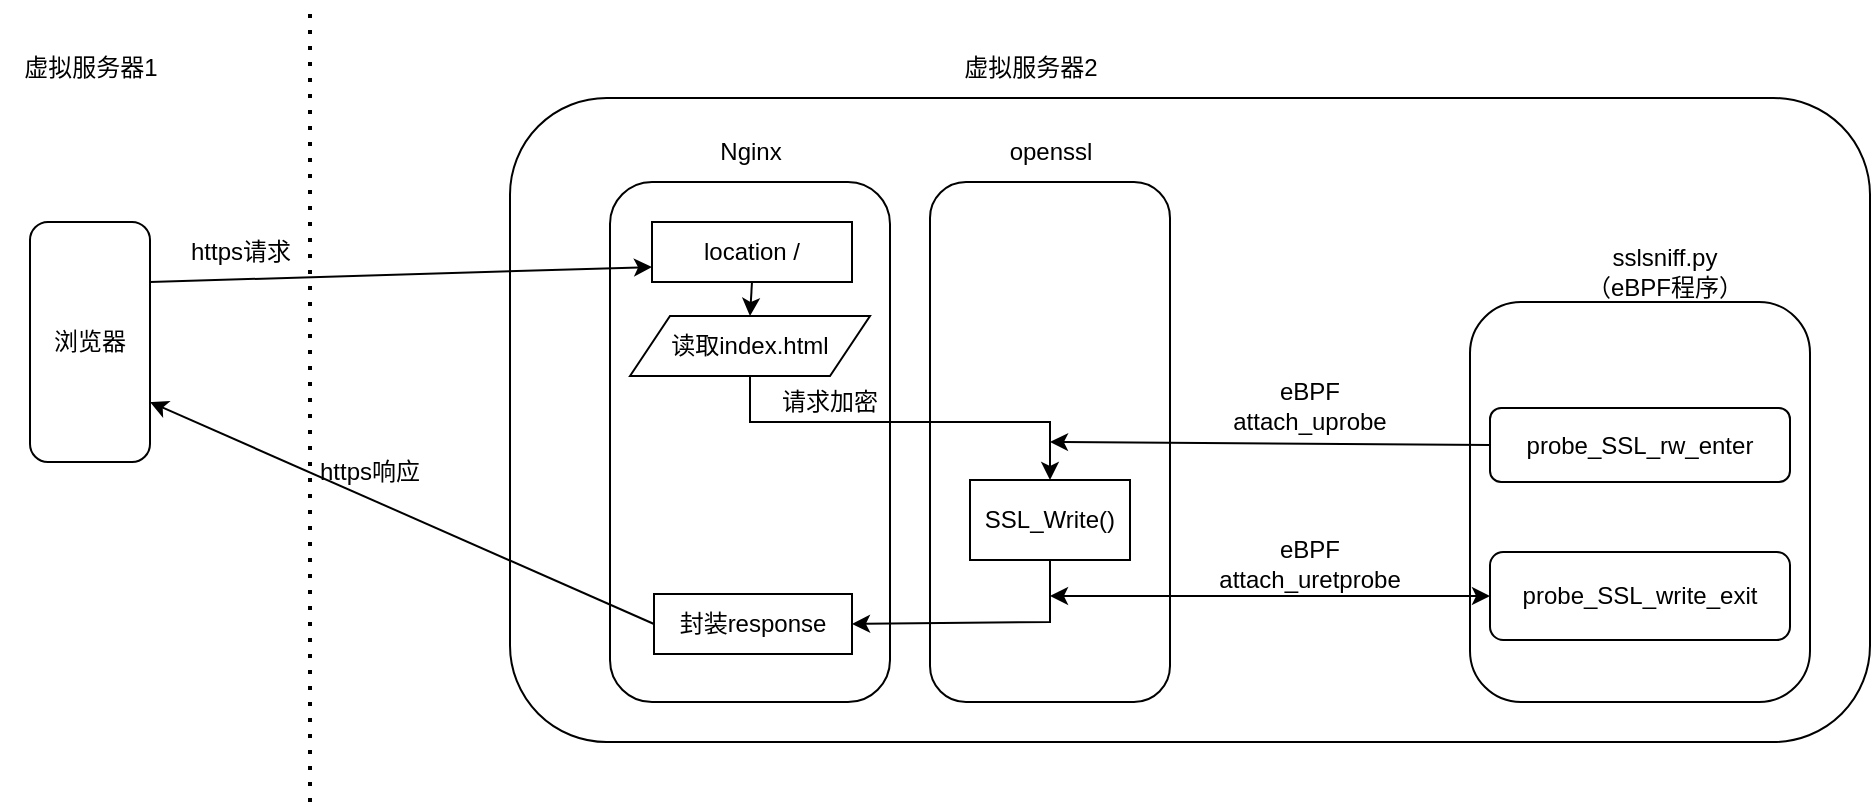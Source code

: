 <mxfile version="24.6.4" type="github">
  <diagram name="第 1 页" id="tCRuAkxE11DJBtC4yC23">
    <mxGraphModel dx="848" dy="556" grid="1" gridSize="10" guides="1" tooltips="1" connect="1" arrows="1" fold="1" page="1" pageScale="1" pageWidth="827" pageHeight="1169" math="0" shadow="0">
      <root>
        <mxCell id="0" />
        <mxCell id="1" parent="0" />
        <mxCell id="8VwFUUbj821_0IY4-gYr-1" value="浏览器" style="rounded=1;whiteSpace=wrap;html=1;" parent="1" vertex="1">
          <mxGeometry x="40" y="120" width="60" height="120" as="geometry" />
        </mxCell>
        <mxCell id="8VwFUUbj821_0IY4-gYr-3" value="" style="endArrow=none;dashed=1;html=1;dashPattern=1 3;strokeWidth=2;rounded=0;" parent="1" edge="1">
          <mxGeometry width="50" height="50" relative="1" as="geometry">
            <mxPoint x="180" y="410" as="sourcePoint" />
            <mxPoint x="180" y="10" as="targetPoint" />
          </mxGeometry>
        </mxCell>
        <mxCell id="8VwFUUbj821_0IY4-gYr-5" value="虚拟服务器2" style="text;html=1;align=center;verticalAlign=middle;resizable=0;points=[];autosize=1;strokeColor=none;fillColor=none;" parent="1" vertex="1">
          <mxGeometry x="495" y="28" width="90" height="30" as="geometry" />
        </mxCell>
        <mxCell id="8VwFUUbj821_0IY4-gYr-12" value="" style="rounded=1;whiteSpace=wrap;html=1;" parent="1" vertex="1">
          <mxGeometry x="280" y="58" width="680" height="322" as="geometry" />
        </mxCell>
        <mxCell id="8VwFUUbj821_0IY4-gYr-7" value="https请求" style="text;html=1;align=center;verticalAlign=middle;resizable=0;points=[];autosize=1;strokeColor=none;fillColor=none;" parent="1" vertex="1">
          <mxGeometry x="110" y="120" width="70" height="30" as="geometry" />
        </mxCell>
        <mxCell id="8VwFUUbj821_0IY4-gYr-8" value="" style="rounded=1;whiteSpace=wrap;html=1;" parent="1" vertex="1">
          <mxGeometry x="330" y="100" width="140" height="260" as="geometry" />
        </mxCell>
        <mxCell id="8VwFUUbj821_0IY4-gYr-14" value="读取index.html" style="shape=parallelogram;perimeter=parallelogramPerimeter;whiteSpace=wrap;html=1;fixedSize=1;" parent="1" vertex="1">
          <mxGeometry x="340" y="167" width="120" height="30" as="geometry" />
        </mxCell>
        <mxCell id="8VwFUUbj821_0IY4-gYr-16" value="" style="rounded=1;whiteSpace=wrap;html=1;" parent="1" vertex="1">
          <mxGeometry x="490" y="100" width="120" height="260" as="geometry" />
        </mxCell>
        <mxCell id="8VwFUUbj821_0IY4-gYr-17" value="openssl" style="text;html=1;align=center;verticalAlign=middle;resizable=0;points=[];autosize=1;strokeColor=none;fillColor=none;" parent="1" vertex="1">
          <mxGeometry x="520" y="70" width="60" height="30" as="geometry" />
        </mxCell>
        <mxCell id="8VwFUUbj821_0IY4-gYr-18" value="SSL_Write()" style="rounded=0;whiteSpace=wrap;html=1;" parent="1" vertex="1">
          <mxGeometry x="510" y="249" width="80" height="40" as="geometry" />
        </mxCell>
        <mxCell id="8VwFUUbj821_0IY4-gYr-20" value="请求加密" style="text;html=1;align=center;verticalAlign=middle;whiteSpace=wrap;rounded=0;" parent="1" vertex="1">
          <mxGeometry x="410" y="195" width="60" height="30" as="geometry" />
        </mxCell>
        <mxCell id="8VwFUUbj821_0IY4-gYr-23" value="" style="endArrow=classic;html=1;rounded=0;exitX=0.5;exitY=1;exitDx=0;exitDy=0;entryX=0.5;entryY=0;entryDx=0;entryDy=0;" parent="1" source="8VwFUUbj821_0IY4-gYr-14" target="8VwFUUbj821_0IY4-gYr-18" edge="1">
          <mxGeometry width="50" height="50" relative="1" as="geometry">
            <mxPoint x="390" y="270" as="sourcePoint" />
            <mxPoint x="550" y="240" as="targetPoint" />
            <Array as="points">
              <mxPoint x="400" y="220" />
              <mxPoint x="550" y="220" />
            </Array>
          </mxGeometry>
        </mxCell>
        <mxCell id="8VwFUUbj821_0IY4-gYr-24" value="Nginx" style="text;html=1;align=center;verticalAlign=middle;resizable=0;points=[];autosize=1;strokeColor=none;fillColor=none;" parent="1" vertex="1">
          <mxGeometry x="375" y="70" width="50" height="30" as="geometry" />
        </mxCell>
        <mxCell id="8VwFUUbj821_0IY4-gYr-28" value="location /" style="rounded=0;whiteSpace=wrap;html=1;" parent="1" vertex="1">
          <mxGeometry x="351" y="120" width="100" height="30" as="geometry" />
        </mxCell>
        <mxCell id="8VwFUUbj821_0IY4-gYr-30" value="" style="endArrow=classic;html=1;rounded=0;exitX=1;exitY=0.25;exitDx=0;exitDy=0;entryX=0;entryY=0.75;entryDx=0;entryDy=0;" parent="1" source="8VwFUUbj821_0IY4-gYr-1" target="8VwFUUbj821_0IY4-gYr-28" edge="1">
          <mxGeometry width="50" height="50" relative="1" as="geometry">
            <mxPoint x="390" y="270" as="sourcePoint" />
            <mxPoint x="440" y="220" as="targetPoint" />
          </mxGeometry>
        </mxCell>
        <mxCell id="8VwFUUbj821_0IY4-gYr-31" value="" style="endArrow=classic;html=1;rounded=0;exitX=0.5;exitY=1;exitDx=0;exitDy=0;entryX=0.5;entryY=0;entryDx=0;entryDy=0;" parent="1" source="8VwFUUbj821_0IY4-gYr-28" target="8VwFUUbj821_0IY4-gYr-14" edge="1">
          <mxGeometry width="50" height="50" relative="1" as="geometry">
            <mxPoint x="390" y="270" as="sourcePoint" />
            <mxPoint x="440" y="220" as="targetPoint" />
          </mxGeometry>
        </mxCell>
        <mxCell id="8VwFUUbj821_0IY4-gYr-32" value="封装response" style="rounded=0;whiteSpace=wrap;html=1;" parent="1" vertex="1">
          <mxGeometry x="352" y="306" width="99" height="30" as="geometry" />
        </mxCell>
        <mxCell id="8VwFUUbj821_0IY4-gYr-33" value="" style="endArrow=classic;html=1;rounded=0;entryX=1;entryY=0.5;entryDx=0;entryDy=0;exitX=0.5;exitY=1;exitDx=0;exitDy=0;" parent="1" source="8VwFUUbj821_0IY4-gYr-18" target="8VwFUUbj821_0IY4-gYr-32" edge="1">
          <mxGeometry width="50" height="50" relative="1" as="geometry">
            <mxPoint x="390" y="270" as="sourcePoint" />
            <mxPoint x="440" y="220" as="targetPoint" />
            <Array as="points">
              <mxPoint x="550" y="320" />
            </Array>
          </mxGeometry>
        </mxCell>
        <mxCell id="8VwFUUbj821_0IY4-gYr-37" value="" style="endArrow=classic;html=1;rounded=0;exitX=0;exitY=0.5;exitDx=0;exitDy=0;entryX=1;entryY=0.75;entryDx=0;entryDy=0;" parent="1" source="8VwFUUbj821_0IY4-gYr-32" target="8VwFUUbj821_0IY4-gYr-1" edge="1">
          <mxGeometry width="50" height="50" relative="1" as="geometry">
            <mxPoint x="390" y="270" as="sourcePoint" />
            <mxPoint x="440" y="220" as="targetPoint" />
          </mxGeometry>
        </mxCell>
        <mxCell id="8VwFUUbj821_0IY4-gYr-38" value="https响应" style="text;html=1;align=center;verticalAlign=middle;whiteSpace=wrap;rounded=0;" parent="1" vertex="1">
          <mxGeometry x="180" y="230" width="60" height="30" as="geometry" />
        </mxCell>
        <mxCell id="8VwFUUbj821_0IY4-gYr-39" value="" style="rounded=1;whiteSpace=wrap;html=1;" parent="1" vertex="1">
          <mxGeometry x="760" y="160" width="170" height="200" as="geometry" />
        </mxCell>
        <mxCell id="8VwFUUbj821_0IY4-gYr-40" value="sslsniff.py&lt;div&gt;（eBPF程序）&lt;/div&gt;" style="text;html=1;align=center;verticalAlign=middle;whiteSpace=wrap;rounded=0;" parent="1" vertex="1">
          <mxGeometry x="815" y="130" width="85" height="30" as="geometry" />
        </mxCell>
        <mxCell id="8VwFUUbj821_0IY4-gYr-42" value="probe_SSL_rw_enter" style="rounded=1;whiteSpace=wrap;html=1;" parent="1" vertex="1">
          <mxGeometry x="770" y="213" width="150" height="37" as="geometry" />
        </mxCell>
        <mxCell id="8VwFUUbj821_0IY4-gYr-46" value="eBPF&lt;div&gt;attach_uprobe&lt;br&gt;&lt;/div&gt;" style="text;html=1;align=center;verticalAlign=middle;whiteSpace=wrap;rounded=0;" parent="1" vertex="1">
          <mxGeometry x="640" y="197" width="80" height="30" as="geometry" />
        </mxCell>
        <mxCell id="8VwFUUbj821_0IY4-gYr-47" value="probe_SSL_write_exit" style="rounded=1;whiteSpace=wrap;html=1;" parent="1" vertex="1">
          <mxGeometry x="770" y="285" width="150" height="44" as="geometry" />
        </mxCell>
        <mxCell id="8VwFUUbj821_0IY4-gYr-50" value="eBPF&lt;div&gt;attach_uretprobe&lt;br&gt;&lt;/div&gt;" style="text;html=1;align=center;verticalAlign=middle;whiteSpace=wrap;rounded=0;" parent="1" vertex="1">
          <mxGeometry x="640" y="276" width="80" height="30" as="geometry" />
        </mxCell>
        <mxCell id="H93zBFmXgpEo9Qe_Yr2n-1" value="" style="endArrow=classic;html=1;rounded=0;exitX=0;exitY=0.5;exitDx=0;exitDy=0;" parent="1" source="8VwFUUbj821_0IY4-gYr-42" edge="1">
          <mxGeometry width="50" height="50" relative="1" as="geometry">
            <mxPoint x="460" y="270" as="sourcePoint" />
            <mxPoint x="550" y="230" as="targetPoint" />
          </mxGeometry>
        </mxCell>
        <mxCell id="DiVnedYCZfeFjBxs46o1-1" value="虚拟服务器1" style="text;html=1;align=center;verticalAlign=middle;resizable=0;points=[];autosize=1;strokeColor=none;fillColor=none;" vertex="1" parent="1">
          <mxGeometry x="25" y="28" width="90" height="30" as="geometry" />
        </mxCell>
        <mxCell id="DiVnedYCZfeFjBxs46o1-2" value="" style="endArrow=classic;startArrow=classic;html=1;rounded=0;entryX=0;entryY=0.5;entryDx=0;entryDy=0;" edge="1" parent="1" target="8VwFUUbj821_0IY4-gYr-47">
          <mxGeometry width="50" height="50" relative="1" as="geometry">
            <mxPoint x="550" y="307" as="sourcePoint" />
            <mxPoint x="600" y="260" as="targetPoint" />
          </mxGeometry>
        </mxCell>
      </root>
    </mxGraphModel>
  </diagram>
</mxfile>
